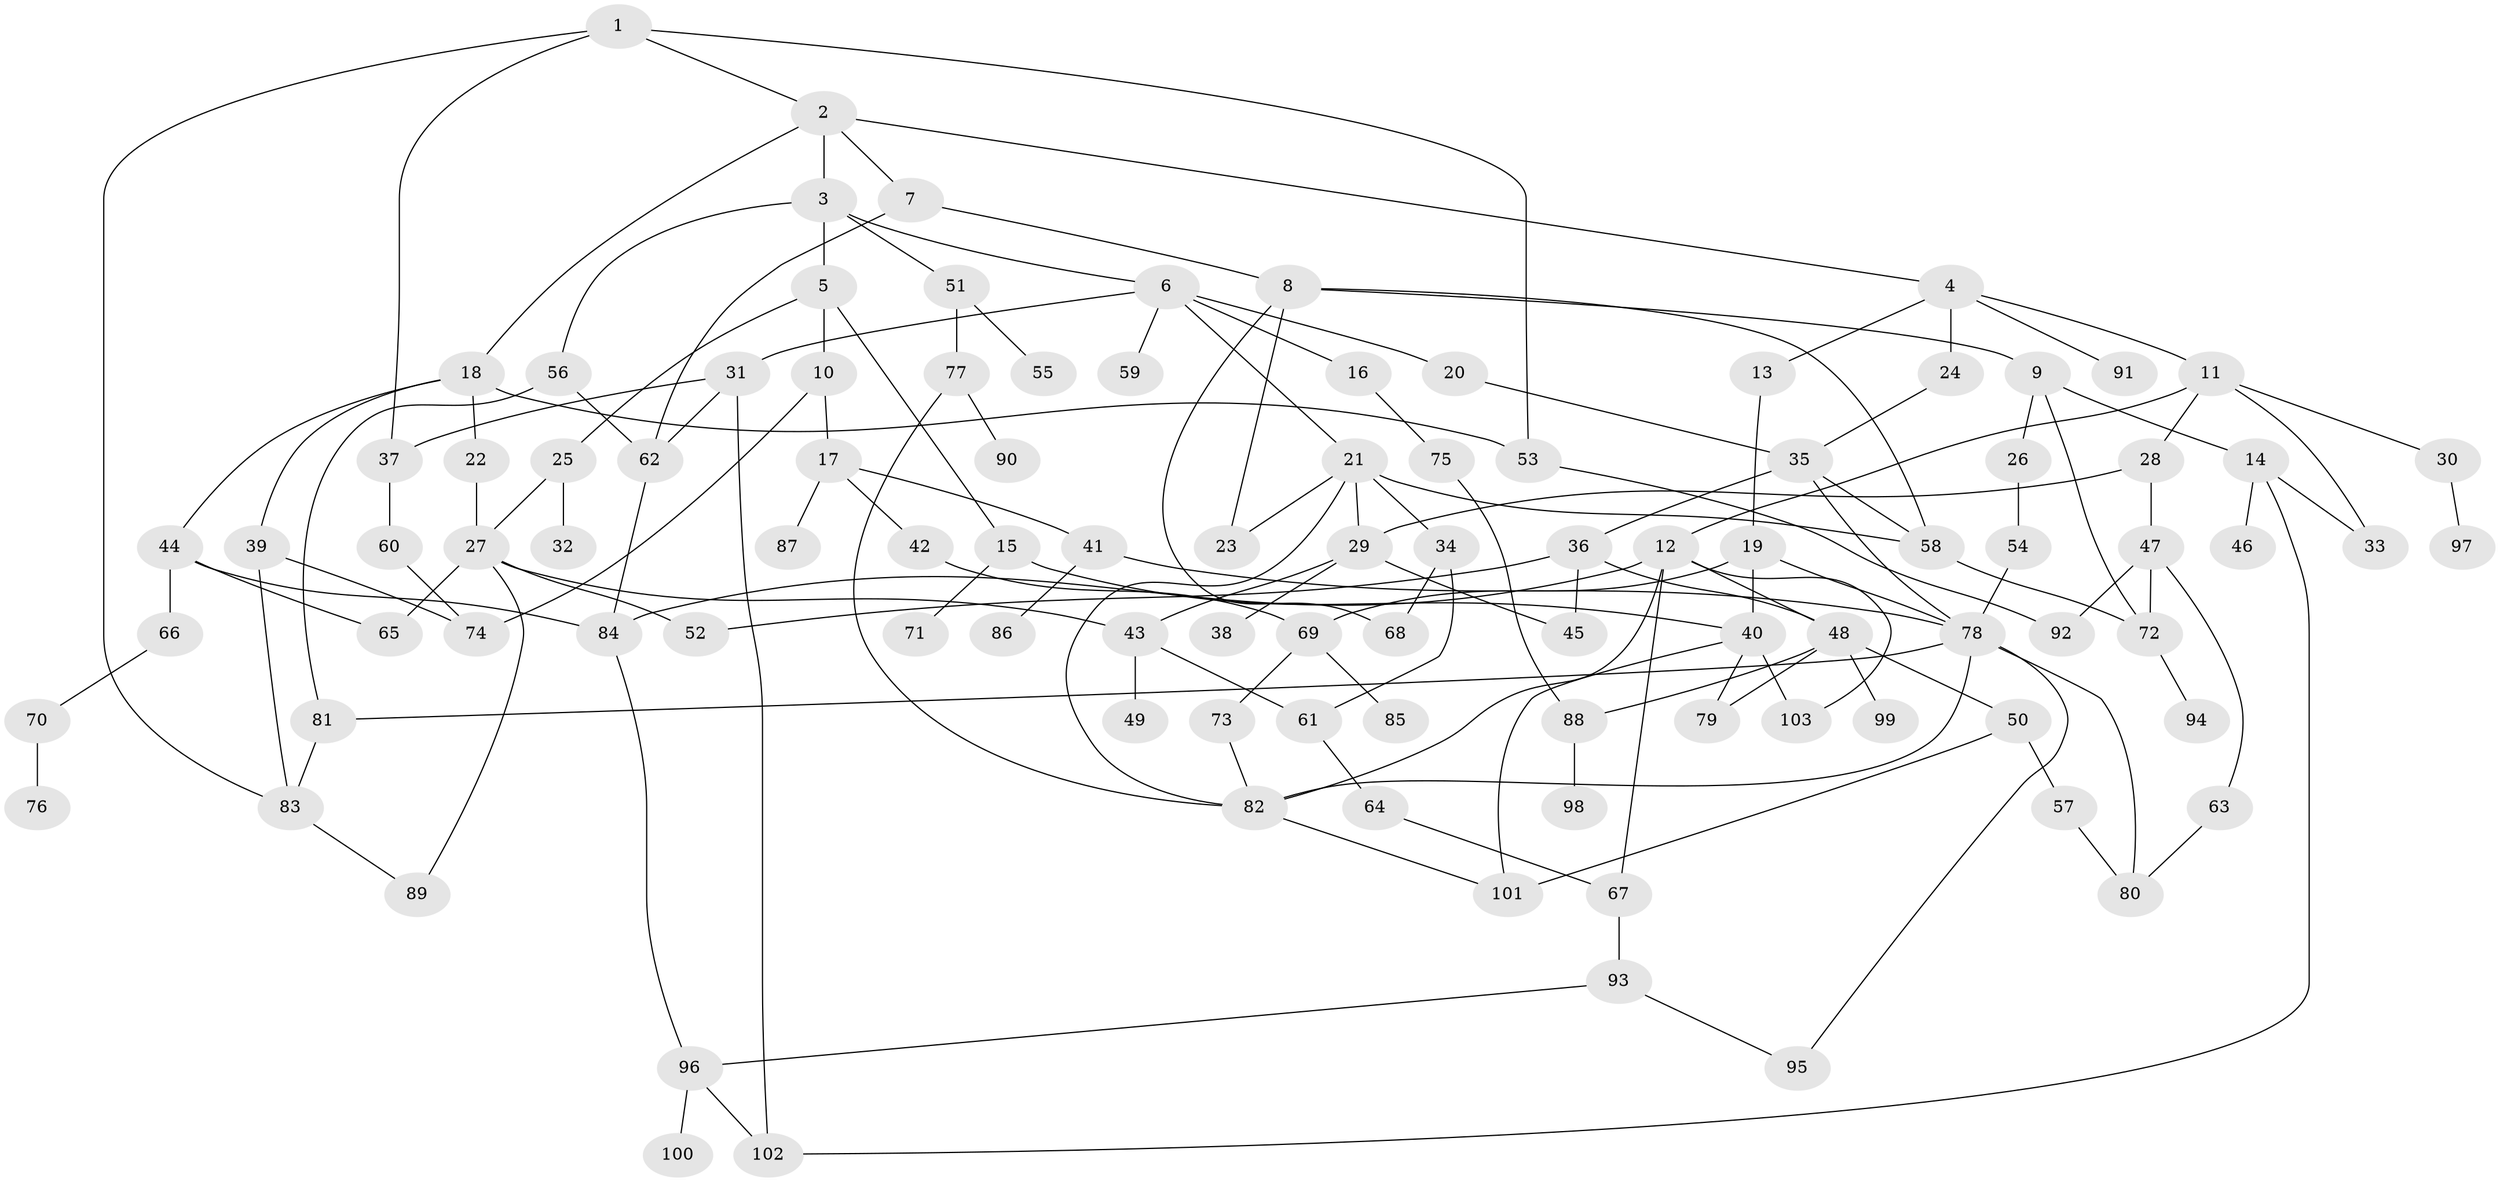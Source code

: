 // Generated by graph-tools (version 1.1) at 2025/10/02/27/25 16:10:51]
// undirected, 103 vertices, 152 edges
graph export_dot {
graph [start="1"]
  node [color=gray90,style=filled];
  1;
  2;
  3;
  4;
  5;
  6;
  7;
  8;
  9;
  10;
  11;
  12;
  13;
  14;
  15;
  16;
  17;
  18;
  19;
  20;
  21;
  22;
  23;
  24;
  25;
  26;
  27;
  28;
  29;
  30;
  31;
  32;
  33;
  34;
  35;
  36;
  37;
  38;
  39;
  40;
  41;
  42;
  43;
  44;
  45;
  46;
  47;
  48;
  49;
  50;
  51;
  52;
  53;
  54;
  55;
  56;
  57;
  58;
  59;
  60;
  61;
  62;
  63;
  64;
  65;
  66;
  67;
  68;
  69;
  70;
  71;
  72;
  73;
  74;
  75;
  76;
  77;
  78;
  79;
  80;
  81;
  82;
  83;
  84;
  85;
  86;
  87;
  88;
  89;
  90;
  91;
  92;
  93;
  94;
  95;
  96;
  97;
  98;
  99;
  100;
  101;
  102;
  103;
  1 -- 2;
  1 -- 37;
  1 -- 53;
  1 -- 83;
  2 -- 3;
  2 -- 4;
  2 -- 7;
  2 -- 18;
  3 -- 5;
  3 -- 6;
  3 -- 51;
  3 -- 56;
  4 -- 11;
  4 -- 13;
  4 -- 24;
  4 -- 91;
  5 -- 10;
  5 -- 15;
  5 -- 25;
  6 -- 16;
  6 -- 20;
  6 -- 21;
  6 -- 31;
  6 -- 59;
  7 -- 8;
  7 -- 62;
  8 -- 9;
  8 -- 23;
  8 -- 58;
  8 -- 68;
  9 -- 14;
  9 -- 26;
  9 -- 72;
  10 -- 17;
  10 -- 74;
  11 -- 12;
  11 -- 28;
  11 -- 30;
  11 -- 33;
  12 -- 48;
  12 -- 84;
  12 -- 103;
  12 -- 67;
  12 -- 82;
  13 -- 19;
  14 -- 33;
  14 -- 46;
  14 -- 102;
  15 -- 40;
  15 -- 71;
  16 -- 75;
  17 -- 41;
  17 -- 42;
  17 -- 87;
  18 -- 22;
  18 -- 39;
  18 -- 44;
  18 -- 53;
  19 -- 69;
  19 -- 40;
  19 -- 78;
  20 -- 35;
  21 -- 29;
  21 -- 34;
  21 -- 82;
  21 -- 58;
  21 -- 23;
  22 -- 27;
  24 -- 35;
  25 -- 32;
  25 -- 27;
  26 -- 54;
  27 -- 65;
  27 -- 89;
  27 -- 43;
  27 -- 52;
  28 -- 47;
  28 -- 29;
  29 -- 38;
  29 -- 43;
  29 -- 45;
  30 -- 97;
  31 -- 37;
  31 -- 102;
  31 -- 62;
  34 -- 61;
  34 -- 68;
  35 -- 36;
  35 -- 58;
  35 -- 78;
  36 -- 52;
  36 -- 45;
  36 -- 48;
  37 -- 60;
  39 -- 74;
  39 -- 83;
  40 -- 79;
  40 -- 103;
  40 -- 101;
  41 -- 78;
  41 -- 86;
  42 -- 69;
  43 -- 49;
  43 -- 61;
  44 -- 66;
  44 -- 65;
  44 -- 84;
  47 -- 63;
  47 -- 92;
  47 -- 72;
  48 -- 50;
  48 -- 88;
  48 -- 99;
  48 -- 79;
  50 -- 57;
  50 -- 101;
  51 -- 55;
  51 -- 77;
  53 -- 92;
  54 -- 78;
  56 -- 62;
  56 -- 81;
  57 -- 80;
  58 -- 72;
  60 -- 74;
  61 -- 64;
  62 -- 84;
  63 -- 80;
  64 -- 67;
  66 -- 70;
  67 -- 93;
  69 -- 73;
  69 -- 85;
  70 -- 76;
  72 -- 94;
  73 -- 82;
  75 -- 88;
  77 -- 90;
  77 -- 82;
  78 -- 95;
  78 -- 82;
  78 -- 81;
  78 -- 80;
  81 -- 83;
  82 -- 101;
  83 -- 89;
  84 -- 96;
  88 -- 98;
  93 -- 95;
  93 -- 96;
  96 -- 100;
  96 -- 102;
}
